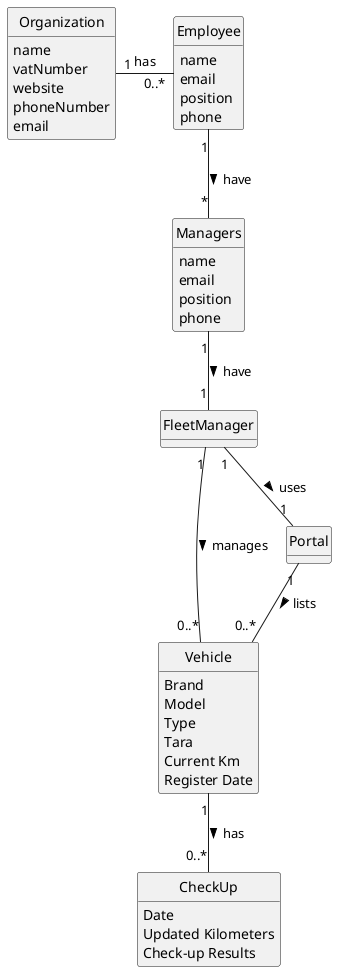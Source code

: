 @startuml
skinparam monochrome true
skinparam packageStyle rectangle
skinparam shadowing false

'left to right direction

skinparam classAttributeIconSize 0

hide circle
hide methods

class Vehicle {
  Brand
  Model
  Type
  Tara
  Current Km
  Register Date
}

class FleetManager {
}

class CheckUp {
  Date
  Updated Kilometers
  Check-up Results
}

class Portal{

}
class Organization {
    name
    vatNumber
    website
    phoneNumber
    email
}
class Employee {
    name
    email
    position
    phone
}
class Managers {
    name
    email
    position
    phone
}
Organization "1" - "0..*" Employee : has
Employee "1" -- "*" Managers : have >
Managers "1" -- "1" FleetManager : have >
FleetManager "1" -- "1" Portal : uses >
FleetManager "1" -- "0..*" Vehicle : manages >
Vehicle "1" -- "0..*" CheckUp : has >
Portal "1" -- "0..*" Vehicle : lists >

@enduml


